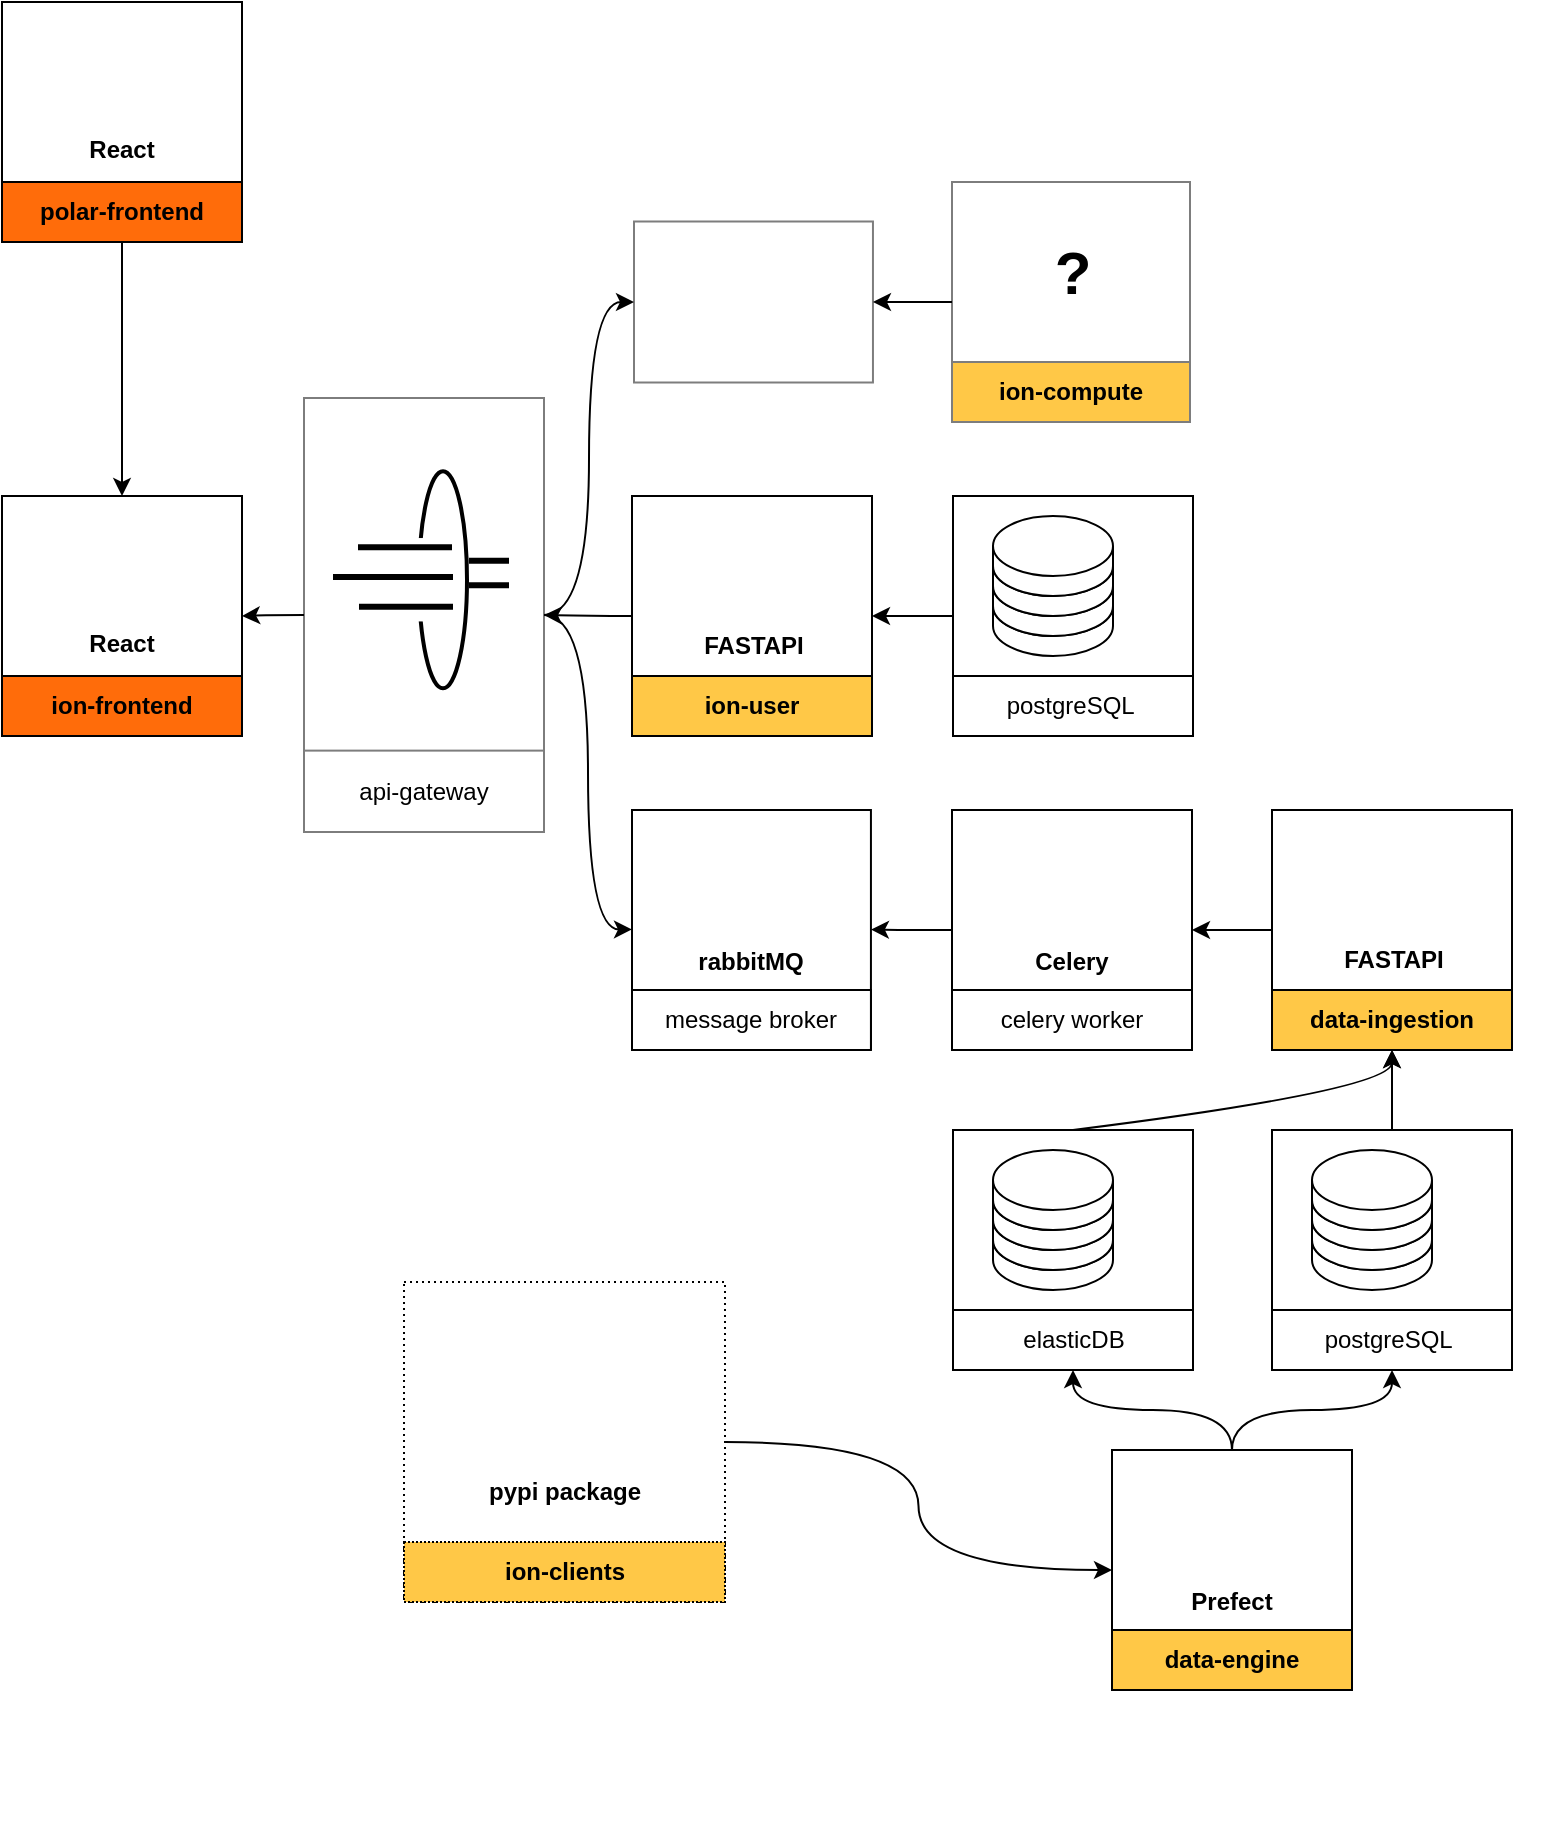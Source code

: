 <mxfile version="21.1.7" type="device">
  <diagram id="ExhYxQzAcuOy9JHTL2ED" name="Page-1">
    <mxGraphModel dx="-1614" dy="559" grid="1" gridSize="10" guides="1" tooltips="1" connect="1" arrows="1" fold="1" page="1" pageScale="1" pageWidth="827" pageHeight="1169" math="0" shadow="0">
      <root>
        <mxCell id="0" />
        <mxCell id="1" parent="0" />
        <mxCell id="PHPO2o-kH9OnLnHtMdVv-3" value="" style="rounded=0;whiteSpace=wrap;html=1;strokeColor=#7D7D7D;" parent="1" vertex="1">
          <mxGeometry x="2835" y="229.75" width="119.48" height="80.5" as="geometry" />
        </mxCell>
        <mxCell id="a53ZNoNg1YWxC0AJf83k-15" value="" style="group" parent="1" vertex="1" connectable="0">
          <mxGeometry x="2994.5" y="367" width="120" height="120" as="geometry" />
        </mxCell>
        <mxCell id="a53ZNoNg1YWxC0AJf83k-16" value="" style="whiteSpace=wrap;html=1;aspect=fixed;strokeColor=#000000;" parent="a53ZNoNg1YWxC0AJf83k-15" vertex="1">
          <mxGeometry width="120" height="120" as="geometry" />
        </mxCell>
        <mxCell id="a53ZNoNg1YWxC0AJf83k-17" value="" style="rounded=0;whiteSpace=wrap;html=1;strokeColor=#000000;" parent="a53ZNoNg1YWxC0AJf83k-15" vertex="1">
          <mxGeometry width="120" height="90" as="geometry" />
        </mxCell>
        <mxCell id="a53ZNoNg1YWxC0AJf83k-18" value="" style="shape=cylinder3;whiteSpace=wrap;html=1;boundedLbl=1;backgroundOutline=1;size=15;" parent="a53ZNoNg1YWxC0AJf83k-15" vertex="1">
          <mxGeometry x="20" y="40" width="60" height="40" as="geometry" />
        </mxCell>
        <mxCell id="a53ZNoNg1YWxC0AJf83k-19" value="" style="shape=cylinder3;whiteSpace=wrap;html=1;boundedLbl=1;backgroundOutline=1;size=15;" parent="a53ZNoNg1YWxC0AJf83k-15" vertex="1">
          <mxGeometry x="20" y="30" width="60" height="40" as="geometry" />
        </mxCell>
        <mxCell id="a53ZNoNg1YWxC0AJf83k-20" value="" style="shape=cylinder3;whiteSpace=wrap;html=1;boundedLbl=1;backgroundOutline=1;size=15;" parent="a53ZNoNg1YWxC0AJf83k-15" vertex="1">
          <mxGeometry x="20" y="20" width="60" height="40" as="geometry" />
        </mxCell>
        <mxCell id="a53ZNoNg1YWxC0AJf83k-21" value="" style="shape=cylinder3;whiteSpace=wrap;html=1;boundedLbl=1;backgroundOutline=1;size=15;" parent="a53ZNoNg1YWxC0AJf83k-15" vertex="1">
          <mxGeometry x="20" y="10" width="60" height="40" as="geometry" />
        </mxCell>
        <mxCell id="a53ZNoNg1YWxC0AJf83k-22" value="" style="shape=image;verticalLabelPosition=bottom;labelBackgroundColor=default;verticalAlign=top;aspect=fixed;imageAspect=0;image=https://upload.wikimedia.org/wikipedia/commons/2/29/Postgresql_elephant.svg;" parent="a53ZNoNg1YWxC0AJf83k-15" vertex="1">
          <mxGeometry x="56.5" y="35" width="48.46" height="50" as="geometry" />
        </mxCell>
        <mxCell id="a53ZNoNg1YWxC0AJf83k-23" value="&lt;span style=&quot;font-weight: normal;&quot;&gt;postgreSQL&amp;nbsp;&lt;/span&gt;" style="text;html=1;strokeColor=none;fillColor=none;align=center;verticalAlign=middle;whiteSpace=wrap;rounded=0;fontStyle=1" parent="a53ZNoNg1YWxC0AJf83k-15" vertex="1">
          <mxGeometry y="90" width="120" height="30" as="geometry" />
        </mxCell>
        <mxCell id="a53ZNoNg1YWxC0AJf83k-24" value="" style="shape=image;verticalLabelPosition=bottom;labelBackgroundColor=default;verticalAlign=top;aspect=fixed;imageAspect=0;image=https://cdn.thenewstack.io/media/2014/04/homepage-docker-logo.png;" parent="a53ZNoNg1YWxC0AJf83k-15" vertex="1">
          <mxGeometry x="86.5" y="3" width="30.5" height="25.24" as="geometry" />
        </mxCell>
        <mxCell id="-zPoC6QKQFAVpqKAOt8C-34" value="" style="group" parent="1" vertex="1" connectable="0">
          <mxGeometry x="2519" y="367" width="120" height="120" as="geometry" />
        </mxCell>
        <mxCell id="-zPoC6QKQFAVpqKAOt8C-35" value="" style="whiteSpace=wrap;html=1;aspect=fixed;strokeColor=#000000;container=0;" parent="-zPoC6QKQFAVpqKAOt8C-34" vertex="1">
          <mxGeometry width="120" height="120" as="geometry" />
        </mxCell>
        <mxCell id="-zPoC6QKQFAVpqKAOt8C-36" value="&lt;b&gt;React&lt;/b&gt;" style="text;html=1;strokeColor=none;fillColor=none;align=center;verticalAlign=middle;whiteSpace=wrap;rounded=0;container=0;" parent="-zPoC6QKQFAVpqKAOt8C-34" vertex="1">
          <mxGeometry y="59" width="120" height="30" as="geometry" />
        </mxCell>
        <mxCell id="-zPoC6QKQFAVpqKAOt8C-37" value="&lt;b&gt;ion-frontend&lt;/b&gt;" style="rounded=0;whiteSpace=wrap;html=1;strokeColor=#000000;container=0;fillColor=#FF6C0A;" parent="-zPoC6QKQFAVpqKAOt8C-34" vertex="1">
          <mxGeometry y="90" width="120" height="30" as="geometry" />
        </mxCell>
        <mxCell id="-zPoC6QKQFAVpqKAOt8C-38" value="" style="shape=image;verticalLabelPosition=bottom;labelBackgroundColor=default;verticalAlign=top;aspect=fixed;imageAspect=0;image=https://upload.wikimedia.org/wikipedia/commons/thumb/a/a7/React-icon.svg/2300px-React-icon.svg.png;container=0;" parent="-zPoC6QKQFAVpqKAOt8C-34" vertex="1">
          <mxGeometry x="33" y="17" width="53.02" height="46.08" as="geometry" />
        </mxCell>
        <mxCell id="-zPoC6QKQFAVpqKAOt8C-39" value="" style="shape=image;verticalLabelPosition=bottom;labelBackgroundColor=default;verticalAlign=top;aspect=fixed;imageAspect=0;image=https://cdn.thenewstack.io/media/2014/04/homepage-docker-logo.png;" parent="-zPoC6QKQFAVpqKAOt8C-34" vertex="1">
          <mxGeometry x="86.5" y="3" width="30.5" height="25.24" as="geometry" />
        </mxCell>
        <mxCell id="-zPoC6QKQFAVpqKAOt8C-40" value="" style="shape=image;verticalLabelPosition=bottom;labelBackgroundColor=default;verticalAlign=top;aspect=fixed;imageAspect=0;image=https://cdn-icons-png.flaticon.com/512/5968/5968381.png;" parent="-zPoC6QKQFAVpqKAOt8C-34" vertex="1">
          <mxGeometry x="3" y="3" width="26.38" height="26.38" as="geometry" />
        </mxCell>
        <mxCell id="-zPoC6QKQFAVpqKAOt8C-41" value="" style="group;fontStyle=1" parent="1" vertex="1" connectable="0">
          <mxGeometry x="2670" y="318" width="120" height="217" as="geometry" />
        </mxCell>
        <mxCell id="-zPoC6QKQFAVpqKAOt8C-42" value="" style="rounded=0;whiteSpace=wrap;html=1;strokeColor=#7D7D7D;" parent="-zPoC6QKQFAVpqKAOt8C-41" vertex="1">
          <mxGeometry width="120" height="217" as="geometry" />
        </mxCell>
        <mxCell id="-zPoC6QKQFAVpqKAOt8C-43" value="" style="group" parent="-zPoC6QKQFAVpqKAOt8C-41" vertex="1" connectable="0">
          <mxGeometry x="14.5" y="36.619" width="88" height="108.5" as="geometry" />
        </mxCell>
        <mxCell id="-zPoC6QKQFAVpqKAOt8C-44" value="" style="ellipse;whiteSpace=wrap;html=1;strokeColor=#000000;strokeWidth=2;" parent="-zPoC6QKQFAVpqKAOt8C-43" vertex="1">
          <mxGeometry x="43" width="24" height="108.5" as="geometry" />
        </mxCell>
        <mxCell id="-zPoC6QKQFAVpqKAOt8C-45" value="" style="rounded=0;whiteSpace=wrap;html=1;strokeColor=#FFFFFF;" parent="-zPoC6QKQFAVpqKAOt8C-43" vertex="1">
          <mxGeometry x="41" y="33.906" width="10" height="40.688" as="geometry" />
        </mxCell>
        <mxCell id="-zPoC6QKQFAVpqKAOt8C-46" value="" style="endArrow=none;html=1;strokeWidth=3;curved=1;" parent="-zPoC6QKQFAVpqKAOt8C-43" edge="1">
          <mxGeometry width="50" height="50" relative="1" as="geometry">
            <mxPoint x="12.5" y="37.975" as="sourcePoint" />
            <mxPoint x="59.5" y="37.975" as="targetPoint" />
          </mxGeometry>
        </mxCell>
        <mxCell id="-zPoC6QKQFAVpqKAOt8C-47" value="" style="endArrow=none;html=1;strokeWidth=3;curved=1;" parent="-zPoC6QKQFAVpqKAOt8C-43" edge="1">
          <mxGeometry width="50" height="50" relative="1" as="geometry">
            <mxPoint y="52.894" as="sourcePoint" />
            <mxPoint x="60" y="52.894" as="targetPoint" />
          </mxGeometry>
        </mxCell>
        <mxCell id="-zPoC6QKQFAVpqKAOt8C-48" value="" style="endArrow=none;html=1;strokeWidth=3;curved=1;" parent="-zPoC6QKQFAVpqKAOt8C-43" edge="1">
          <mxGeometry width="50" height="50" relative="1" as="geometry">
            <mxPoint x="13" y="67.812" as="sourcePoint" />
            <mxPoint x="60" y="67.812" as="targetPoint" />
          </mxGeometry>
        </mxCell>
        <mxCell id="-zPoC6QKQFAVpqKAOt8C-49" value="" style="endArrow=none;html=1;strokeWidth=3;curved=1;" parent="-zPoC6QKQFAVpqKAOt8C-43" edge="1">
          <mxGeometry width="50" height="50" relative="1" as="geometry">
            <mxPoint x="68" y="44.756" as="sourcePoint" />
            <mxPoint x="88" y="44.756" as="targetPoint" />
          </mxGeometry>
        </mxCell>
        <mxCell id="-zPoC6QKQFAVpqKAOt8C-50" value="" style="endArrow=none;html=1;strokeWidth=3;curved=1;" parent="-zPoC6QKQFAVpqKAOt8C-43" edge="1">
          <mxGeometry width="50" height="50" relative="1" as="geometry">
            <mxPoint x="68" y="56.962" as="sourcePoint" />
            <mxPoint x="88" y="56.962" as="targetPoint" />
          </mxGeometry>
        </mxCell>
        <mxCell id="-zPoC6QKQFAVpqKAOt8C-51" value="&lt;span style=&quot;font-weight: normal;&quot;&gt;api-gateway&lt;/span&gt;" style="rounded=0;whiteSpace=wrap;html=1;strokeColor=#7D7D7D;strokeWidth=1;fontStyle=1" parent="-zPoC6QKQFAVpqKAOt8C-41" vertex="1">
          <mxGeometry y="176.312" width="120" height="40.688" as="geometry" />
        </mxCell>
        <mxCell id="-zPoC6QKQFAVpqKAOt8C-52" value="" style="group" parent="1" vertex="1" connectable="0">
          <mxGeometry x="3074" y="844" width="120" height="120" as="geometry" />
        </mxCell>
        <mxCell id="-zPoC6QKQFAVpqKAOt8C-53" value="" style="whiteSpace=wrap;html=1;aspect=fixed;strokeColor=#000000;" parent="-zPoC6QKQFAVpqKAOt8C-52" vertex="1">
          <mxGeometry width="120" height="120" as="geometry" />
        </mxCell>
        <mxCell id="-zPoC6QKQFAVpqKAOt8C-54" value="" style="shape=image;verticalLabelPosition=bottom;labelBackgroundColor=default;verticalAlign=top;aspect=fixed;imageAspect=0;image=https://cdn.cookielaw.org/logos/06aed6f4-2a95-4ea3-830f-8a58d00e95f3/a5bbb6a9-9eda-4337-911d-748d3ba8de00/e6a6f399-c126-472d-8dcb-721200063fe9/prefect-logo-gradient-navy.png;clipPath=inset(0% 83.33% 0% 0%);" parent="-zPoC6QKQFAVpqKAOt8C-52" vertex="1">
          <mxGeometry x="44.44" y="14.09" width="31.11" height="47.91" as="geometry" />
        </mxCell>
        <mxCell id="-zPoC6QKQFAVpqKAOt8C-55" value="&lt;b&gt;Prefect&lt;/b&gt;" style="text;html=1;strokeColor=none;fillColor=none;align=center;verticalAlign=middle;whiteSpace=wrap;rounded=0;" parent="-zPoC6QKQFAVpqKAOt8C-52" vertex="1">
          <mxGeometry y="61" width="120" height="30" as="geometry" />
        </mxCell>
        <mxCell id="-zPoC6QKQFAVpqKAOt8C-56" value="&lt;b&gt;data-engine&lt;/b&gt;" style="rounded=0;whiteSpace=wrap;html=1;strokeColor=#000000;fillColor=#FFC847;" parent="-zPoC6QKQFAVpqKAOt8C-52" vertex="1">
          <mxGeometry y="90" width="120" height="30" as="geometry" />
        </mxCell>
        <mxCell id="-zPoC6QKQFAVpqKAOt8C-57" value="" style="shape=image;verticalLabelPosition=bottom;labelBackgroundColor=default;verticalAlign=top;aspect=fixed;imageAspect=0;image=https://cdn.thenewstack.io/media/2014/04/homepage-docker-logo.png;" parent="-zPoC6QKQFAVpqKAOt8C-52" vertex="1">
          <mxGeometry x="87.5" y="2" width="30.5" height="25.24" as="geometry" />
        </mxCell>
        <mxCell id="-zPoC6QKQFAVpqKAOt8C-58" value="" style="shape=image;verticalLabelPosition=bottom;labelBackgroundColor=default;verticalAlign=top;aspect=fixed;imageAspect=0;image=https://cdn3.iconfinder.com/data/icons/logos-and-brands-adobe/512/267_Python-512.png;" parent="-zPoC6QKQFAVpqKAOt8C-52" vertex="1">
          <mxGeometry x="3" y="3" width="30" height="30" as="geometry" />
        </mxCell>
        <mxCell id="-zPoC6QKQFAVpqKAOt8C-83" value="" style="group;fillColor=#CAAEF5;fontColor=#333333;strokeColor=#666666;" parent="1" vertex="1" connectable="0">
          <mxGeometry x="2994" y="524" width="120" height="120" as="geometry" />
        </mxCell>
        <mxCell id="-zPoC6QKQFAVpqKAOt8C-84" value="" style="whiteSpace=wrap;html=1;aspect=fixed;strokeColor=#000000;" parent="-zPoC6QKQFAVpqKAOt8C-83" vertex="1">
          <mxGeometry width="120" height="120" as="geometry" />
        </mxCell>
        <mxCell id="-zPoC6QKQFAVpqKAOt8C-85" value="&lt;b&gt;Celery&lt;/b&gt;" style="text;html=1;strokeColor=none;fillColor=none;align=center;verticalAlign=middle;whiteSpace=wrap;rounded=0;" parent="-zPoC6QKQFAVpqKAOt8C-83" vertex="1">
          <mxGeometry y="61" width="120" height="30" as="geometry" />
        </mxCell>
        <mxCell id="-zPoC6QKQFAVpqKAOt8C-86" value="celery worker" style="rounded=0;whiteSpace=wrap;html=1;strokeColor=#000000;" parent="-zPoC6QKQFAVpqKAOt8C-83" vertex="1">
          <mxGeometry y="90" width="120" height="30" as="geometry" />
        </mxCell>
        <mxCell id="-zPoC6QKQFAVpqKAOt8C-87" value="" style="shape=image;verticalLabelPosition=bottom;labelBackgroundColor=default;verticalAlign=top;aspect=fixed;imageAspect=0;image=https://upload.wikimedia.org/wikipedia/commons/1/19/Celery_logo.png;" parent="-zPoC6QKQFAVpqKAOt8C-83" vertex="1">
          <mxGeometry x="20" width="80" height="80" as="geometry" />
        </mxCell>
        <mxCell id="-zPoC6QKQFAVpqKAOt8C-105" value="" style="group" parent="1" vertex="1" connectable="0">
          <mxGeometry x="2834" y="524" width="466" height="506" as="geometry" />
        </mxCell>
        <mxCell id="-zPoC6QKQFAVpqKAOt8C-99" value="" style="whiteSpace=wrap;html=1;aspect=fixed;strokeColor=#000000;" parent="-zPoC6QKQFAVpqKAOt8C-105" vertex="1">
          <mxGeometry width="119.467" height="119.467" as="geometry" />
        </mxCell>
        <mxCell id="-zPoC6QKQFAVpqKAOt8C-100" value="&lt;b&gt;rabbitMQ&lt;/b&gt;" style="text;html=1;strokeColor=none;fillColor=none;align=center;verticalAlign=middle;whiteSpace=wrap;rounded=0;" parent="-zPoC6QKQFAVpqKAOt8C-105" vertex="1">
          <mxGeometry y="61" width="119.467" height="30" as="geometry" />
        </mxCell>
        <mxCell id="-zPoC6QKQFAVpqKAOt8C-101" value="message broker" style="rounded=0;whiteSpace=wrap;html=1;strokeColor=#000000;" parent="-zPoC6QKQFAVpqKAOt8C-105" vertex="1">
          <mxGeometry y="90" width="119.467" height="30" as="geometry" />
        </mxCell>
        <mxCell id="-zPoC6QKQFAVpqKAOt8C-102" value="" style="shape=image;verticalLabelPosition=bottom;labelBackgroundColor=default;verticalAlign=top;aspect=fixed;imageAspect=0;image=https://cdn.thenewstack.io/media/2014/04/homepage-docker-logo.png;" parent="-zPoC6QKQFAVpqKAOt8C-105" vertex="1">
          <mxGeometry x="87.111" y="2" width="30.364" height="25.128" as="geometry" />
        </mxCell>
        <mxCell id="-zPoC6QKQFAVpqKAOt8C-103" value="" style="shape=image;verticalLabelPosition=bottom;labelBackgroundColor=default;verticalAlign=top;aspect=fixed;imageAspect=0;image=https://cdn.freebiesupply.com/logos/large/2x/rabbitmq-logo-png-transparent.png;" parent="-zPoC6QKQFAVpqKAOt8C-105" vertex="1">
          <mxGeometry x="42.062" y="23.4" width="35.342" height="37.433" as="geometry" />
        </mxCell>
        <mxCell id="-zPoC6QKQFAVpqKAOt8C-115" value="" style="group" parent="1" vertex="1" connectable="0">
          <mxGeometry x="3154" y="524" width="121" height="120" as="geometry" />
        </mxCell>
        <mxCell id="-zPoC6QKQFAVpqKAOt8C-109" value="" style="whiteSpace=wrap;html=1;aspect=fixed;strokeColor=#000000;fontSize=30;fillColor=#FFFFFF;" parent="-zPoC6QKQFAVpqKAOt8C-115" vertex="1">
          <mxGeometry width="120" height="120" as="geometry" />
        </mxCell>
        <mxCell id="-zPoC6QKQFAVpqKAOt8C-110" value="&lt;b&gt;FASTAPI&lt;/b&gt;" style="text;html=1;strokeColor=none;fillColor=none;align=center;verticalAlign=middle;whiteSpace=wrap;rounded=0;container=0;" parent="-zPoC6QKQFAVpqKAOt8C-115" vertex="1">
          <mxGeometry x="1" y="60" width="120" height="30" as="geometry" />
        </mxCell>
        <mxCell id="-zPoC6QKQFAVpqKAOt8C-111" value="&lt;b&gt;data-ingestion&lt;/b&gt;" style="rounded=0;whiteSpace=wrap;html=1;strokeColor=#000000;container=0;fillColor=#FFC847;" parent="-zPoC6QKQFAVpqKAOt8C-115" vertex="1">
          <mxGeometry y="90" width="120" height="30" as="geometry" />
        </mxCell>
        <mxCell id="-zPoC6QKQFAVpqKAOt8C-112" value="" style="shape=image;verticalLabelPosition=bottom;labelBackgroundColor=default;verticalAlign=top;aspect=fixed;imageAspect=0;image=https://pbs.twimg.com/profile_images/1417542931209199621/fWMEIB5j_400x400.jpg;" parent="-zPoC6QKQFAVpqKAOt8C-115" vertex="1">
          <mxGeometry x="36" y="10" width="50" height="50" as="geometry" />
        </mxCell>
        <mxCell id="-zPoC6QKQFAVpqKAOt8C-113" value="" style="shape=image;verticalLabelPosition=bottom;labelBackgroundColor=default;verticalAlign=top;aspect=fixed;imageAspect=0;image=https://cdn.thenewstack.io/media/2014/04/homepage-docker-logo.png;" parent="-zPoC6QKQFAVpqKAOt8C-115" vertex="1">
          <mxGeometry x="87.5" y="3" width="30.5" height="25.24" as="geometry" />
        </mxCell>
        <mxCell id="-zPoC6QKQFAVpqKAOt8C-114" value="" style="shape=image;verticalLabelPosition=bottom;labelBackgroundColor=default;verticalAlign=top;aspect=fixed;imageAspect=0;image=https://cdn3.iconfinder.com/data/icons/logos-and-brands-adobe/512/267_Python-512.png;" parent="-zPoC6QKQFAVpqKAOt8C-115" vertex="1">
          <mxGeometry x="3" y="3" width="30" height="30" as="geometry" />
        </mxCell>
        <mxCell id="-zPoC6QKQFAVpqKAOt8C-117" value="" style="group" parent="1" vertex="1" connectable="0">
          <mxGeometry x="2834" y="367" width="121" height="120" as="geometry" />
        </mxCell>
        <mxCell id="-zPoC6QKQFAVpqKAOt8C-118" value="" style="whiteSpace=wrap;html=1;aspect=fixed;strokeColor=#000000;fontSize=30;fillColor=#FFFFFF;" parent="-zPoC6QKQFAVpqKAOt8C-117" vertex="1">
          <mxGeometry width="120" height="120" as="geometry" />
        </mxCell>
        <mxCell id="-zPoC6QKQFAVpqKAOt8C-119" value="&lt;b&gt;FASTAPI&lt;/b&gt;" style="text;html=1;strokeColor=none;fillColor=none;align=center;verticalAlign=middle;whiteSpace=wrap;rounded=0;container=0;" parent="-zPoC6QKQFAVpqKAOt8C-117" vertex="1">
          <mxGeometry x="1" y="60" width="120" height="30" as="geometry" />
        </mxCell>
        <mxCell id="-zPoC6QKQFAVpqKAOt8C-120" value="&lt;b&gt;ion-user&lt;/b&gt;" style="rounded=0;whiteSpace=wrap;html=1;strokeColor=#000000;container=0;fillColor=#FFC847;" parent="-zPoC6QKQFAVpqKAOt8C-117" vertex="1">
          <mxGeometry y="90" width="120" height="30" as="geometry" />
        </mxCell>
        <mxCell id="-zPoC6QKQFAVpqKAOt8C-121" value="" style="shape=image;verticalLabelPosition=bottom;labelBackgroundColor=default;verticalAlign=top;aspect=fixed;imageAspect=0;image=https://pbs.twimg.com/profile_images/1417542931209199621/fWMEIB5j_400x400.jpg;" parent="-zPoC6QKQFAVpqKAOt8C-117" vertex="1">
          <mxGeometry x="36" y="10" width="50" height="50" as="geometry" />
        </mxCell>
        <mxCell id="-zPoC6QKQFAVpqKAOt8C-122" value="" style="shape=image;verticalLabelPosition=bottom;labelBackgroundColor=default;verticalAlign=top;aspect=fixed;imageAspect=0;image=https://cdn.thenewstack.io/media/2014/04/homepage-docker-logo.png;" parent="-zPoC6QKQFAVpqKAOt8C-117" vertex="1">
          <mxGeometry x="87.5" y="3" width="30.5" height="25.24" as="geometry" />
        </mxCell>
        <mxCell id="-zPoC6QKQFAVpqKAOt8C-123" value="" style="shape=image;verticalLabelPosition=bottom;labelBackgroundColor=default;verticalAlign=top;aspect=fixed;imageAspect=0;image=https://cdn3.iconfinder.com/data/icons/logos-and-brands-adobe/512/267_Python-512.png;" parent="-zPoC6QKQFAVpqKAOt8C-117" vertex="1">
          <mxGeometry x="3" y="3" width="30" height="30" as="geometry" />
        </mxCell>
        <mxCell id="-zPoC6QKQFAVpqKAOt8C-124" value="" style="group" parent="1" vertex="1" connectable="0">
          <mxGeometry x="2994" y="210" width="119" height="120" as="geometry" />
        </mxCell>
        <mxCell id="-zPoC6QKQFAVpqKAOt8C-125" value="" style="rounded=0;whiteSpace=wrap;html=1;fontStyle=1;strokeColor=#7D7D7D;" parent="-zPoC6QKQFAVpqKAOt8C-124" vertex="1">
          <mxGeometry width="119" height="120" as="geometry" />
        </mxCell>
        <mxCell id="-zPoC6QKQFAVpqKAOt8C-126" value="ion-compute" style="rounded=0;whiteSpace=wrap;html=1;fontStyle=1;strokeColor=#7D7D7D;fillColor=#FFC847;" parent="-zPoC6QKQFAVpqKAOt8C-124" vertex="1">
          <mxGeometry y="90" width="119" height="30" as="geometry" />
        </mxCell>
        <mxCell id="-zPoC6QKQFAVpqKAOt8C-127" value="&lt;b&gt;&lt;font style=&quot;font-size: 30px;&quot;&gt;?&lt;/font&gt;&lt;/b&gt;" style="text;html=1;strokeColor=none;fillColor=none;align=center;verticalAlign=middle;whiteSpace=wrap;rounded=0;dashed=1;dashPattern=1 1;" parent="-zPoC6QKQFAVpqKAOt8C-124" vertex="1">
          <mxGeometry x="29.5" y="30" width="60.5" height="30" as="geometry" />
        </mxCell>
        <mxCell id="-zPoC6QKQFAVpqKAOt8C-128" value="" style="shape=image;verticalLabelPosition=bottom;labelBackgroundColor=default;verticalAlign=top;aspect=fixed;imageAspect=0;image=https://upload.wikimedia.org/wikipedia/commons/thumb/d/d5/Rust_programming_language_black_logo.svg/1200px-Rust_programming_language_black_logo.svg.png;" parent="-zPoC6QKQFAVpqKAOt8C-124" vertex="1">
          <mxGeometry x="4.5" y="4" width="29" height="29" as="geometry" />
        </mxCell>
        <mxCell id="-zPoC6QKQFAVpqKAOt8C-139" value="" style="group" parent="1" vertex="1" connectable="0">
          <mxGeometry x="2720" y="760" width="160.5" height="160" as="geometry" />
        </mxCell>
        <mxCell id="-zPoC6QKQFAVpqKAOt8C-140" value="" style="rounded=0;whiteSpace=wrap;html=1;dashed=1;dashPattern=1 2;" parent="-zPoC6QKQFAVpqKAOt8C-139" vertex="1">
          <mxGeometry width="160.5" height="160" as="geometry" />
        </mxCell>
        <mxCell id="-zPoC6QKQFAVpqKAOt8C-141" value="" style="shape=image;verticalLabelPosition=bottom;labelBackgroundColor=default;verticalAlign=top;aspect=fixed;imageAspect=0;image=https://tl360.b-cdn.net/wp-content/uploads/2022/11/PyPI-Packages-696x365.jpg;clipPath=inset(18.15% 33.33% 18.15% 33.33%);" parent="-zPoC6QKQFAVpqKAOt8C-139" vertex="1">
          <mxGeometry x="45.25" y="20" width="70" height="70" as="geometry" />
        </mxCell>
        <mxCell id="-zPoC6QKQFAVpqKAOt8C-142" value="ion-clients" style="rounded=0;whiteSpace=wrap;html=1;fontStyle=1;dashed=1;dashPattern=1 1;fillColor=#FFC847;" parent="-zPoC6QKQFAVpqKAOt8C-139" vertex="1">
          <mxGeometry y="130" width="160.5" height="30" as="geometry" />
        </mxCell>
        <mxCell id="-zPoC6QKQFAVpqKAOt8C-143" value="pypi package" style="text;html=1;strokeColor=none;fillColor=none;align=center;verticalAlign=middle;whiteSpace=wrap;rounded=0;fontStyle=1" parent="-zPoC6QKQFAVpqKAOt8C-139" vertex="1">
          <mxGeometry y="90" width="160.5" height="30" as="geometry" />
        </mxCell>
        <mxCell id="-zPoC6QKQFAVpqKAOt8C-144" value="" style="shape=image;verticalLabelPosition=bottom;labelBackgroundColor=default;verticalAlign=top;aspect=fixed;imageAspect=0;image=https://cdn3.iconfinder.com/data/icons/logos-and-brands-adobe/512/267_Python-512.png;" parent="-zPoC6QKQFAVpqKAOt8C-139" vertex="1">
          <mxGeometry x="3" y="2" width="30" height="30" as="geometry" />
        </mxCell>
        <mxCell id="-zPoC6QKQFAVpqKAOt8C-24" value="" style="group" parent="1" vertex="1" connectable="0">
          <mxGeometry x="3154" y="684" width="120" height="120" as="geometry" />
        </mxCell>
        <mxCell id="-zPoC6QKQFAVpqKAOt8C-25" value="" style="whiteSpace=wrap;html=1;aspect=fixed;strokeColor=#000000;" parent="-zPoC6QKQFAVpqKAOt8C-24" vertex="1">
          <mxGeometry width="120" height="120" as="geometry" />
        </mxCell>
        <mxCell id="-zPoC6QKQFAVpqKAOt8C-26" value="" style="rounded=0;whiteSpace=wrap;html=1;strokeColor=#000000;" parent="-zPoC6QKQFAVpqKAOt8C-24" vertex="1">
          <mxGeometry width="120" height="90" as="geometry" />
        </mxCell>
        <mxCell id="-zPoC6QKQFAVpqKAOt8C-27" value="" style="shape=cylinder3;whiteSpace=wrap;html=1;boundedLbl=1;backgroundOutline=1;size=15;" parent="-zPoC6QKQFAVpqKAOt8C-24" vertex="1">
          <mxGeometry x="20" y="40" width="60" height="40" as="geometry" />
        </mxCell>
        <mxCell id="-zPoC6QKQFAVpqKAOt8C-28" value="" style="shape=cylinder3;whiteSpace=wrap;html=1;boundedLbl=1;backgroundOutline=1;size=15;" parent="-zPoC6QKQFAVpqKAOt8C-24" vertex="1">
          <mxGeometry x="20" y="30" width="60" height="40" as="geometry" />
        </mxCell>
        <mxCell id="-zPoC6QKQFAVpqKAOt8C-29" value="" style="shape=cylinder3;whiteSpace=wrap;html=1;boundedLbl=1;backgroundOutline=1;size=15;" parent="-zPoC6QKQFAVpqKAOt8C-24" vertex="1">
          <mxGeometry x="20" y="20" width="60" height="40" as="geometry" />
        </mxCell>
        <mxCell id="-zPoC6QKQFAVpqKAOt8C-30" value="" style="shape=cylinder3;whiteSpace=wrap;html=1;boundedLbl=1;backgroundOutline=1;size=15;" parent="-zPoC6QKQFAVpqKAOt8C-24" vertex="1">
          <mxGeometry x="20" y="10" width="60" height="40" as="geometry" />
        </mxCell>
        <mxCell id="-zPoC6QKQFAVpqKAOt8C-31" value="" style="shape=image;verticalLabelPosition=bottom;labelBackgroundColor=default;verticalAlign=top;aspect=fixed;imageAspect=0;image=https://upload.wikimedia.org/wikipedia/commons/2/29/Postgresql_elephant.svg;" parent="-zPoC6QKQFAVpqKAOt8C-24" vertex="1">
          <mxGeometry x="56.5" y="35" width="48.46" height="50" as="geometry" />
        </mxCell>
        <mxCell id="-zPoC6QKQFAVpqKAOt8C-32" value="&lt;span style=&quot;font-weight: normal;&quot;&gt;postgreSQL&amp;nbsp;&lt;/span&gt;" style="text;html=1;strokeColor=none;fillColor=none;align=center;verticalAlign=middle;whiteSpace=wrap;rounded=0;fontStyle=1" parent="-zPoC6QKQFAVpqKAOt8C-24" vertex="1">
          <mxGeometry y="90" width="120" height="30" as="geometry" />
        </mxCell>
        <mxCell id="-zPoC6QKQFAVpqKAOt8C-33" value="" style="shape=image;verticalLabelPosition=bottom;labelBackgroundColor=default;verticalAlign=top;aspect=fixed;imageAspect=0;image=https://cdn.thenewstack.io/media/2014/04/homepage-docker-logo.png;" parent="-zPoC6QKQFAVpqKAOt8C-24" vertex="1">
          <mxGeometry x="86.5" y="3" width="30.5" height="25.24" as="geometry" />
        </mxCell>
        <mxCell id="-zPoC6QKQFAVpqKAOt8C-129" value="" style="group;fontStyle=1" parent="1" vertex="1" connectable="0">
          <mxGeometry x="2994.5" y="684" width="131.5" height="120" as="geometry" />
        </mxCell>
        <mxCell id="-zPoC6QKQFAVpqKAOt8C-130" value="" style="whiteSpace=wrap;html=1;aspect=fixed;strokeColor=#000000;" parent="-zPoC6QKQFAVpqKAOt8C-129" vertex="1">
          <mxGeometry width="120" height="120" as="geometry" />
        </mxCell>
        <mxCell id="-zPoC6QKQFAVpqKAOt8C-131" value="" style="rounded=0;whiteSpace=wrap;html=1;strokeColor=#000000;" parent="-zPoC6QKQFAVpqKAOt8C-129" vertex="1">
          <mxGeometry width="120" height="90" as="geometry" />
        </mxCell>
        <mxCell id="-zPoC6QKQFAVpqKAOt8C-132" value="" style="shape=cylinder3;whiteSpace=wrap;html=1;boundedLbl=1;backgroundOutline=1;size=15;" parent="-zPoC6QKQFAVpqKAOt8C-129" vertex="1">
          <mxGeometry x="20" y="40" width="60" height="40" as="geometry" />
        </mxCell>
        <mxCell id="-zPoC6QKQFAVpqKAOt8C-133" value="" style="shape=cylinder3;whiteSpace=wrap;html=1;boundedLbl=1;backgroundOutline=1;size=15;" parent="-zPoC6QKQFAVpqKAOt8C-129" vertex="1">
          <mxGeometry x="20" y="30" width="60" height="40" as="geometry" />
        </mxCell>
        <mxCell id="-zPoC6QKQFAVpqKAOt8C-134" value="" style="shape=cylinder3;whiteSpace=wrap;html=1;boundedLbl=1;backgroundOutline=1;size=15;" parent="-zPoC6QKQFAVpqKAOt8C-129" vertex="1">
          <mxGeometry x="20" y="20" width="60" height="40" as="geometry" />
        </mxCell>
        <mxCell id="-zPoC6QKQFAVpqKAOt8C-135" value="" style="shape=cylinder3;whiteSpace=wrap;html=1;boundedLbl=1;backgroundOutline=1;size=15;" parent="-zPoC6QKQFAVpqKAOt8C-129" vertex="1">
          <mxGeometry x="20" y="10" width="60" height="40" as="geometry" />
        </mxCell>
        <mxCell id="-zPoC6QKQFAVpqKAOt8C-136" value="&lt;span style=&quot;font-weight: normal;&quot;&gt;elasticDB&lt;/span&gt;" style="text;html=1;strokeColor=none;fillColor=none;align=center;verticalAlign=middle;whiteSpace=wrap;rounded=0;fontStyle=1" parent="-zPoC6QKQFAVpqKAOt8C-129" vertex="1">
          <mxGeometry y="90" width="120" height="30" as="geometry" />
        </mxCell>
        <mxCell id="-zPoC6QKQFAVpqKAOt8C-137" value="" style="shape=image;verticalLabelPosition=bottom;labelBackgroundColor=default;verticalAlign=top;aspect=fixed;imageAspect=0;image=https://cdn.thenewstack.io/media/2014/04/homepage-docker-logo.png;" parent="-zPoC6QKQFAVpqKAOt8C-129" vertex="1">
          <mxGeometry x="86.5" y="3" width="30.5" height="25.24" as="geometry" />
        </mxCell>
        <mxCell id="u-DgzFeKoAux1yq-i6dl-1" value="" style="shape=image;verticalLabelPosition=bottom;labelBackgroundColor=default;verticalAlign=top;aspect=fixed;imageAspect=0;image=https://plugins.jetbrains.com/files/14512/318428/icon/pluginIcon.png;" vertex="1" parent="-zPoC6QKQFAVpqKAOt8C-129">
          <mxGeometry x="45.5" y="28" width="60.75" height="60.75" as="geometry" />
        </mxCell>
        <mxCell id="OmosYfTVODoG8E0LfseY-11" value="" style="endArrow=classic;html=1;curved=1;entryX=0.5;entryY=1;entryDx=0;entryDy=0;exitX=0.5;exitY=0;exitDx=0;exitDy=0;" parent="1" source="-zPoC6QKQFAVpqKAOt8C-131" target="-zPoC6QKQFAVpqKAOt8C-111" edge="1">
          <mxGeometry width="50" height="50" relative="1" as="geometry">
            <mxPoint x="2974" y="794" as="sourcePoint" />
            <mxPoint x="3024" y="744" as="targetPoint" />
            <Array as="points">
              <mxPoint x="3214" y="664" />
            </Array>
          </mxGeometry>
        </mxCell>
        <mxCell id="OmosYfTVODoG8E0LfseY-13" style="edgeStyle=orthogonalEdgeStyle;curved=1;orthogonalLoop=1;jettySize=auto;html=1;exitX=0.5;exitY=0;exitDx=0;exitDy=0;entryX=0.5;entryY=1;entryDx=0;entryDy=0;" parent="1" source="-zPoC6QKQFAVpqKAOt8C-26" target="-zPoC6QKQFAVpqKAOt8C-111" edge="1">
          <mxGeometry relative="1" as="geometry" />
        </mxCell>
        <mxCell id="OmosYfTVODoG8E0LfseY-14" style="edgeStyle=orthogonalEdgeStyle;curved=1;orthogonalLoop=1;jettySize=auto;html=1;exitX=0.5;exitY=0;exitDx=0;exitDy=0;entryX=0.5;entryY=1;entryDx=0;entryDy=0;" parent="1" source="-zPoC6QKQFAVpqKAOt8C-53" target="-zPoC6QKQFAVpqKAOt8C-32" edge="1">
          <mxGeometry relative="1" as="geometry" />
        </mxCell>
        <mxCell id="OmosYfTVODoG8E0LfseY-15" style="edgeStyle=orthogonalEdgeStyle;curved=1;orthogonalLoop=1;jettySize=auto;html=1;exitX=0.5;exitY=0;exitDx=0;exitDy=0;entryX=0.5;entryY=1;entryDx=0;entryDy=0;" parent="1" source="-zPoC6QKQFAVpqKAOt8C-53" target="-zPoC6QKQFAVpqKAOt8C-136" edge="1">
          <mxGeometry relative="1" as="geometry" />
        </mxCell>
        <mxCell id="OmosYfTVODoG8E0LfseY-16" style="edgeStyle=orthogonalEdgeStyle;curved=1;orthogonalLoop=1;jettySize=auto;html=1;exitX=0;exitY=0.5;exitDx=0;exitDy=0;entryX=1;entryY=0.5;entryDx=0;entryDy=0;" parent="1" source="-zPoC6QKQFAVpqKAOt8C-109" target="-zPoC6QKQFAVpqKAOt8C-84" edge="1">
          <mxGeometry relative="1" as="geometry" />
        </mxCell>
        <mxCell id="OmosYfTVODoG8E0LfseY-19" style="edgeStyle=orthogonalEdgeStyle;curved=1;orthogonalLoop=1;jettySize=auto;html=1;" parent="1" source="-zPoC6QKQFAVpqKAOt8C-84" target="-zPoC6QKQFAVpqKAOt8C-99" edge="1">
          <mxGeometry relative="1" as="geometry" />
        </mxCell>
        <mxCell id="OmosYfTVODoG8E0LfseY-20" value="" style="edgeStyle=orthogonalEdgeStyle;curved=1;orthogonalLoop=1;jettySize=auto;html=1;" parent="1" source="-zPoC6QKQFAVpqKAOt8C-42" target="-zPoC6QKQFAVpqKAOt8C-35" edge="1">
          <mxGeometry relative="1" as="geometry" />
        </mxCell>
        <mxCell id="OmosYfTVODoG8E0LfseY-22" style="edgeStyle=orthogonalEdgeStyle;curved=1;orthogonalLoop=1;jettySize=auto;html=1;entryX=1;entryY=0.5;entryDx=0;entryDy=0;" parent="1" source="-zPoC6QKQFAVpqKAOt8C-118" target="-zPoC6QKQFAVpqKAOt8C-42" edge="1">
          <mxGeometry relative="1" as="geometry" />
        </mxCell>
        <mxCell id="OmosYfTVODoG8E0LfseY-24" value="" style="endArrow=classic;html=1;curved=1;entryX=1;entryY=0.5;entryDx=0;entryDy=0;exitX=-0.001;exitY=0.667;exitDx=0;exitDy=0;exitPerimeter=0;" parent="1" source="a53ZNoNg1YWxC0AJf83k-17" target="-zPoC6QKQFAVpqKAOt8C-118" edge="1">
          <mxGeometry width="50" height="50" relative="1" as="geometry">
            <mxPoint x="2994" y="314" as="sourcePoint" />
            <mxPoint x="2934" y="534" as="targetPoint" />
          </mxGeometry>
        </mxCell>
        <mxCell id="OmosYfTVODoG8E0LfseY-25" style="edgeStyle=orthogonalEdgeStyle;curved=1;orthogonalLoop=1;jettySize=auto;html=1;exitX=1;exitY=0.5;exitDx=0;exitDy=0;entryX=0;entryY=0.5;entryDx=0;entryDy=0;" parent="1" source="-zPoC6QKQFAVpqKAOt8C-42" target="-zPoC6QKQFAVpqKAOt8C-99" edge="1">
          <mxGeometry relative="1" as="geometry" />
        </mxCell>
        <mxCell id="uj80zUFOL1TgEEegZI_c-1" value="" style="group" parent="1" vertex="1" connectable="0">
          <mxGeometry x="2519" y="120" width="120" height="120" as="geometry" />
        </mxCell>
        <mxCell id="uj80zUFOL1TgEEegZI_c-2" value="" style="whiteSpace=wrap;html=1;aspect=fixed;strokeColor=#000000;container=0;" parent="uj80zUFOL1TgEEegZI_c-1" vertex="1">
          <mxGeometry width="120" height="120" as="geometry" />
        </mxCell>
        <mxCell id="uj80zUFOL1TgEEegZI_c-3" value="&lt;b&gt;React&lt;/b&gt;" style="text;html=1;strokeColor=none;fillColor=none;align=center;verticalAlign=middle;whiteSpace=wrap;rounded=0;container=0;" parent="uj80zUFOL1TgEEegZI_c-1" vertex="1">
          <mxGeometry y="59" width="120" height="30" as="geometry" />
        </mxCell>
        <mxCell id="uj80zUFOL1TgEEegZI_c-4" value="&lt;b&gt;polar-frontend&lt;/b&gt;" style="rounded=0;whiteSpace=wrap;html=1;strokeColor=#000000;container=0;fillColor=#FF6C0A;" parent="uj80zUFOL1TgEEegZI_c-1" vertex="1">
          <mxGeometry y="90" width="120" height="30" as="geometry" />
        </mxCell>
        <mxCell id="uj80zUFOL1TgEEegZI_c-5" value="" style="shape=image;verticalLabelPosition=bottom;labelBackgroundColor=default;verticalAlign=top;aspect=fixed;imageAspect=0;image=https://upload.wikimedia.org/wikipedia/commons/thumb/a/a7/React-icon.svg/2300px-React-icon.svg.png;container=0;" parent="uj80zUFOL1TgEEegZI_c-1" vertex="1">
          <mxGeometry x="33" y="17" width="53.02" height="46.08" as="geometry" />
        </mxCell>
        <mxCell id="uj80zUFOL1TgEEegZI_c-6" value="" style="shape=image;verticalLabelPosition=bottom;labelBackgroundColor=default;verticalAlign=top;aspect=fixed;imageAspect=0;image=https://cdn.thenewstack.io/media/2014/04/homepage-docker-logo.png;" parent="uj80zUFOL1TgEEegZI_c-1" vertex="1">
          <mxGeometry x="86.5" y="3" width="30.5" height="25.24" as="geometry" />
        </mxCell>
        <mxCell id="uj80zUFOL1TgEEegZI_c-7" value="" style="shape=image;verticalLabelPosition=bottom;labelBackgroundColor=default;verticalAlign=top;aspect=fixed;imageAspect=0;image=https://cdn-icons-png.flaticon.com/512/5968/5968381.png;" parent="uj80zUFOL1TgEEegZI_c-1" vertex="1">
          <mxGeometry x="3" y="3" width="26.38" height="26.38" as="geometry" />
        </mxCell>
        <mxCell id="uj80zUFOL1TgEEegZI_c-8" style="edgeStyle=orthogonalEdgeStyle;rounded=0;orthogonalLoop=1;jettySize=auto;html=1;exitX=0.5;exitY=1;exitDx=0;exitDy=0;" parent="1" source="uj80zUFOL1TgEEegZI_c-4" target="-zPoC6QKQFAVpqKAOt8C-35" edge="1">
          <mxGeometry relative="1" as="geometry" />
        </mxCell>
        <mxCell id="uj80zUFOL1TgEEegZI_c-10" style="edgeStyle=orthogonalEdgeStyle;curved=1;orthogonalLoop=1;jettySize=auto;html=1;exitX=1;exitY=0.5;exitDx=0;exitDy=0;" parent="1" source="-zPoC6QKQFAVpqKAOt8C-140" target="-zPoC6QKQFAVpqKAOt8C-53" edge="1">
          <mxGeometry relative="1" as="geometry" />
        </mxCell>
        <mxCell id="PHPO2o-kH9OnLnHtMdVv-1" value="" style="shape=image;verticalLabelPosition=bottom;labelBackgroundColor=default;verticalAlign=top;aspect=fixed;imageAspect=0;image=https://hub.meltano.com/assets/logos/extractors/kafka.png;" parent="1" vertex="1">
          <mxGeometry x="2844" y="243.5" width="100.95" height="53" as="geometry" />
        </mxCell>
        <mxCell id="PHPO2o-kH9OnLnHtMdVv-5" value="" style="edgeStyle=orthogonalEdgeStyle;rounded=0;orthogonalLoop=1;jettySize=auto;html=1;entryX=1;entryY=0.5;entryDx=0;entryDy=0;" parent="1" source="-zPoC6QKQFAVpqKAOt8C-125" target="PHPO2o-kH9OnLnHtMdVv-3" edge="1">
          <mxGeometry relative="1" as="geometry" />
        </mxCell>
        <mxCell id="PHPO2o-kH9OnLnHtMdVv-6" style="edgeStyle=orthogonalEdgeStyle;curved=1;orthogonalLoop=1;jettySize=auto;html=1;entryX=0;entryY=0.5;entryDx=0;entryDy=0;exitX=1;exitY=0.5;exitDx=0;exitDy=0;" parent="1" source="-zPoC6QKQFAVpqKAOt8C-42" target="PHPO2o-kH9OnLnHtMdVv-3" edge="1">
          <mxGeometry relative="1" as="geometry">
            <mxPoint x="2790" y="420" as="sourcePoint" />
            <mxPoint x="2844" y="594" as="targetPoint" />
          </mxGeometry>
        </mxCell>
      </root>
    </mxGraphModel>
  </diagram>
</mxfile>
